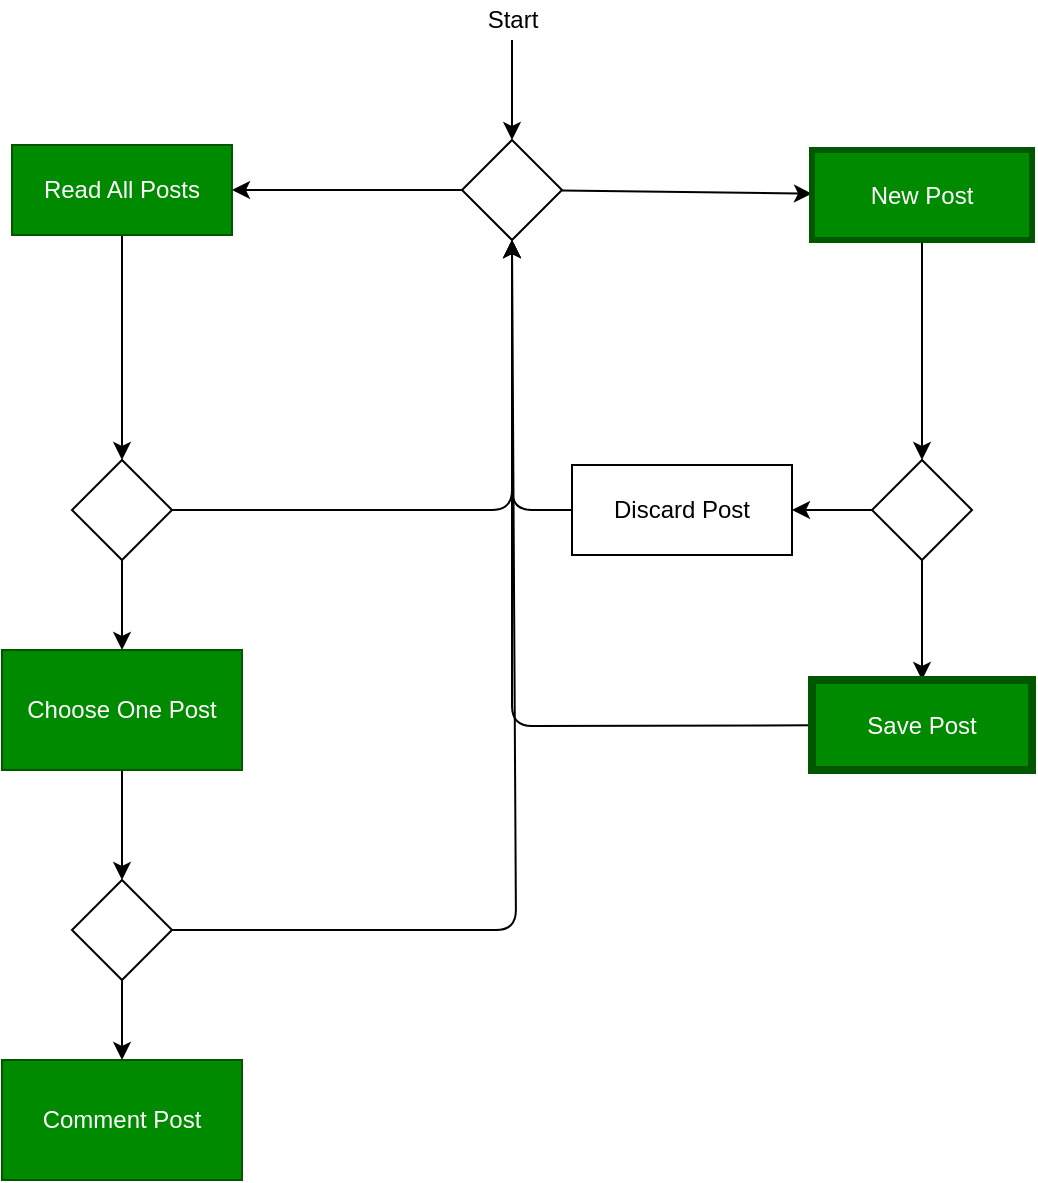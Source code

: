 <mxfile>
    <diagram id="qK9C-WIw9Jj8J1QTfgBJ" name="Page-1">
        <mxGraphModel dx="1024" dy="912" grid="1" gridSize="10" guides="1" tooltips="1" connect="1" arrows="1" fold="1" page="1" pageScale="1" pageWidth="900" pageHeight="1600" math="0" shadow="0">
            <root>
                <mxCell id="0"/>
                <mxCell id="1" parent="0"/>
                <mxCell id="9" style="edgeStyle=none;html=1;entryX=0.5;entryY=0;entryDx=0;entryDy=0;" parent="1" source="2" target="4" edge="1">
                    <mxGeometry relative="1" as="geometry"/>
                </mxCell>
                <mxCell id="2" value="Start" style="text;html=1;resizable=0;autosize=1;align=center;verticalAlign=middle;points=[];fillColor=none;strokeColor=none;rounded=0;" parent="1" vertex="1">
                    <mxGeometry x="428" y="90" width="40" height="20" as="geometry"/>
                </mxCell>
                <mxCell id="7" style="edgeStyle=none;html=1;" parent="1" source="4" target="6" edge="1">
                    <mxGeometry relative="1" as="geometry"/>
                </mxCell>
                <mxCell id="8" style="edgeStyle=none;html=1;" parent="1" source="4" target="5" edge="1">
                    <mxGeometry relative="1" as="geometry"/>
                </mxCell>
                <mxCell id="4" value="" style="rhombus;whiteSpace=wrap;html=1;" parent="1" vertex="1">
                    <mxGeometry x="423" y="160" width="50" height="50" as="geometry"/>
                </mxCell>
                <mxCell id="16" style="edgeStyle=none;html=1;" parent="1" source="5" target="13" edge="1">
                    <mxGeometry relative="1" as="geometry"/>
                </mxCell>
                <mxCell id="5" value="New Post" style="rounded=0;whiteSpace=wrap;html=1;fillColor=#008a00;fontColor=#ffffff;strokeColor=#005700;strokeWidth=3;" parent="1" vertex="1">
                    <mxGeometry x="598" y="165" width="110" height="45" as="geometry"/>
                </mxCell>
                <mxCell id="15" style="edgeStyle=none;html=1;" parent="1" source="6" target="14" edge="1">
                    <mxGeometry relative="1" as="geometry"/>
                </mxCell>
                <mxCell id="6" value="Read All Posts" style="rounded=0;whiteSpace=wrap;html=1;fillColor=#008a00;fontColor=#ffffff;strokeColor=#005700;" parent="1" vertex="1">
                    <mxGeometry x="198" y="162.5" width="110" height="45" as="geometry"/>
                </mxCell>
                <mxCell id="20" style="edgeStyle=none;html=1;entryX=1;entryY=0.5;entryDx=0;entryDy=0;" parent="1" source="13" target="19" edge="1">
                    <mxGeometry relative="1" as="geometry"/>
                </mxCell>
                <mxCell id="23" style="edgeStyle=none;html=1;entryX=0.5;entryY=0;entryDx=0;entryDy=0;" parent="1" source="13" target="22" edge="1">
                    <mxGeometry relative="1" as="geometry"/>
                </mxCell>
                <mxCell id="13" value="" style="rhombus;whiteSpace=wrap;html=1;" parent="1" vertex="1">
                    <mxGeometry x="628" y="320" width="50" height="50" as="geometry"/>
                </mxCell>
                <mxCell id="17" style="edgeStyle=none;html=1;entryX=0.5;entryY=1;entryDx=0;entryDy=0;" parent="1" source="14" target="4" edge="1">
                    <mxGeometry relative="1" as="geometry">
                        <Array as="points">
                            <mxPoint x="448" y="345"/>
                        </Array>
                    </mxGeometry>
                </mxCell>
                <mxCell id="27" style="edgeStyle=none;html=1;entryX=0.5;entryY=0;entryDx=0;entryDy=0;" parent="1" source="14" target="26" edge="1">
                    <mxGeometry relative="1" as="geometry"/>
                </mxCell>
                <mxCell id="14" value="" style="rhombus;whiteSpace=wrap;html=1;" parent="1" vertex="1">
                    <mxGeometry x="228" y="320" width="50" height="50" as="geometry"/>
                </mxCell>
                <mxCell id="21" style="edgeStyle=none;html=1;" parent="1" source="19" edge="1">
                    <mxGeometry relative="1" as="geometry">
                        <mxPoint x="448" y="210" as="targetPoint"/>
                        <Array as="points">
                            <mxPoint x="448" y="345"/>
                        </Array>
                    </mxGeometry>
                </mxCell>
                <mxCell id="19" value="Discard Post" style="rounded=0;whiteSpace=wrap;html=1;" parent="1" vertex="1">
                    <mxGeometry x="478" y="322.5" width="110" height="45" as="geometry"/>
                </mxCell>
                <mxCell id="24" style="edgeStyle=none;html=1;" parent="1" source="22" edge="1">
                    <mxGeometry relative="1" as="geometry">
                        <mxPoint x="448" y="210" as="targetPoint"/>
                        <Array as="points">
                            <mxPoint x="448" y="453"/>
                        </Array>
                    </mxGeometry>
                </mxCell>
                <mxCell id="22" value="Save Post" style="rounded=0;whiteSpace=wrap;html=1;fillColor=#008a00;strokeColor=#005700;strokeWidth=4;fontColor=#ffffff;" parent="1" vertex="1">
                    <mxGeometry x="598" y="430" width="110" height="45" as="geometry"/>
                </mxCell>
                <mxCell id="30" style="edgeStyle=none;html=1;entryX=0.5;entryY=0;entryDx=0;entryDy=0;" edge="1" parent="1" source="26" target="29">
                    <mxGeometry relative="1" as="geometry"/>
                </mxCell>
                <mxCell id="26" value="Choose One Post" style="rounded=0;whiteSpace=wrap;html=1;fillColor=#008a00;fontColor=#ffffff;strokeColor=#005700;" parent="1" vertex="1">
                    <mxGeometry x="193" y="415" width="120" height="60" as="geometry"/>
                </mxCell>
                <mxCell id="28" value="Comment Post" style="rounded=0;whiteSpace=wrap;html=1;fillColor=#008a00;fontColor=#ffffff;strokeColor=#005700;" parent="1" vertex="1">
                    <mxGeometry x="193" y="620" width="120" height="60" as="geometry"/>
                </mxCell>
                <mxCell id="31" style="edgeStyle=none;html=1;exitX=0.5;exitY=1;exitDx=0;exitDy=0;entryX=0.5;entryY=0;entryDx=0;entryDy=0;" edge="1" parent="1" source="29" target="28">
                    <mxGeometry relative="1" as="geometry"/>
                </mxCell>
                <mxCell id="32" style="edgeStyle=none;html=1;" edge="1" parent="1" source="29">
                    <mxGeometry relative="1" as="geometry">
                        <mxPoint x="448" y="210" as="targetPoint"/>
                        <Array as="points">
                            <mxPoint x="450" y="555"/>
                        </Array>
                    </mxGeometry>
                </mxCell>
                <mxCell id="29" value="" style="rhombus;whiteSpace=wrap;html=1;" vertex="1" parent="1">
                    <mxGeometry x="228" y="530" width="50" height="50" as="geometry"/>
                </mxCell>
            </root>
        </mxGraphModel>
    </diagram>
</mxfile>